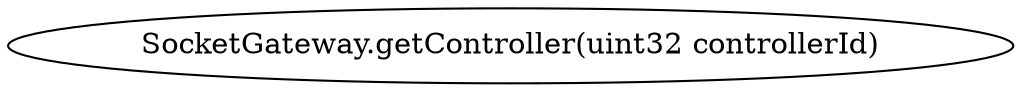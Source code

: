 digraph "" {
	graph [bb="0,0,409.3,36"];
	node [label="\N"];
	"SocketGateway.getController(uint32 controllerId)"	 [height=0.5,
		pos="204.65,18",
		width=5.6847];
}
